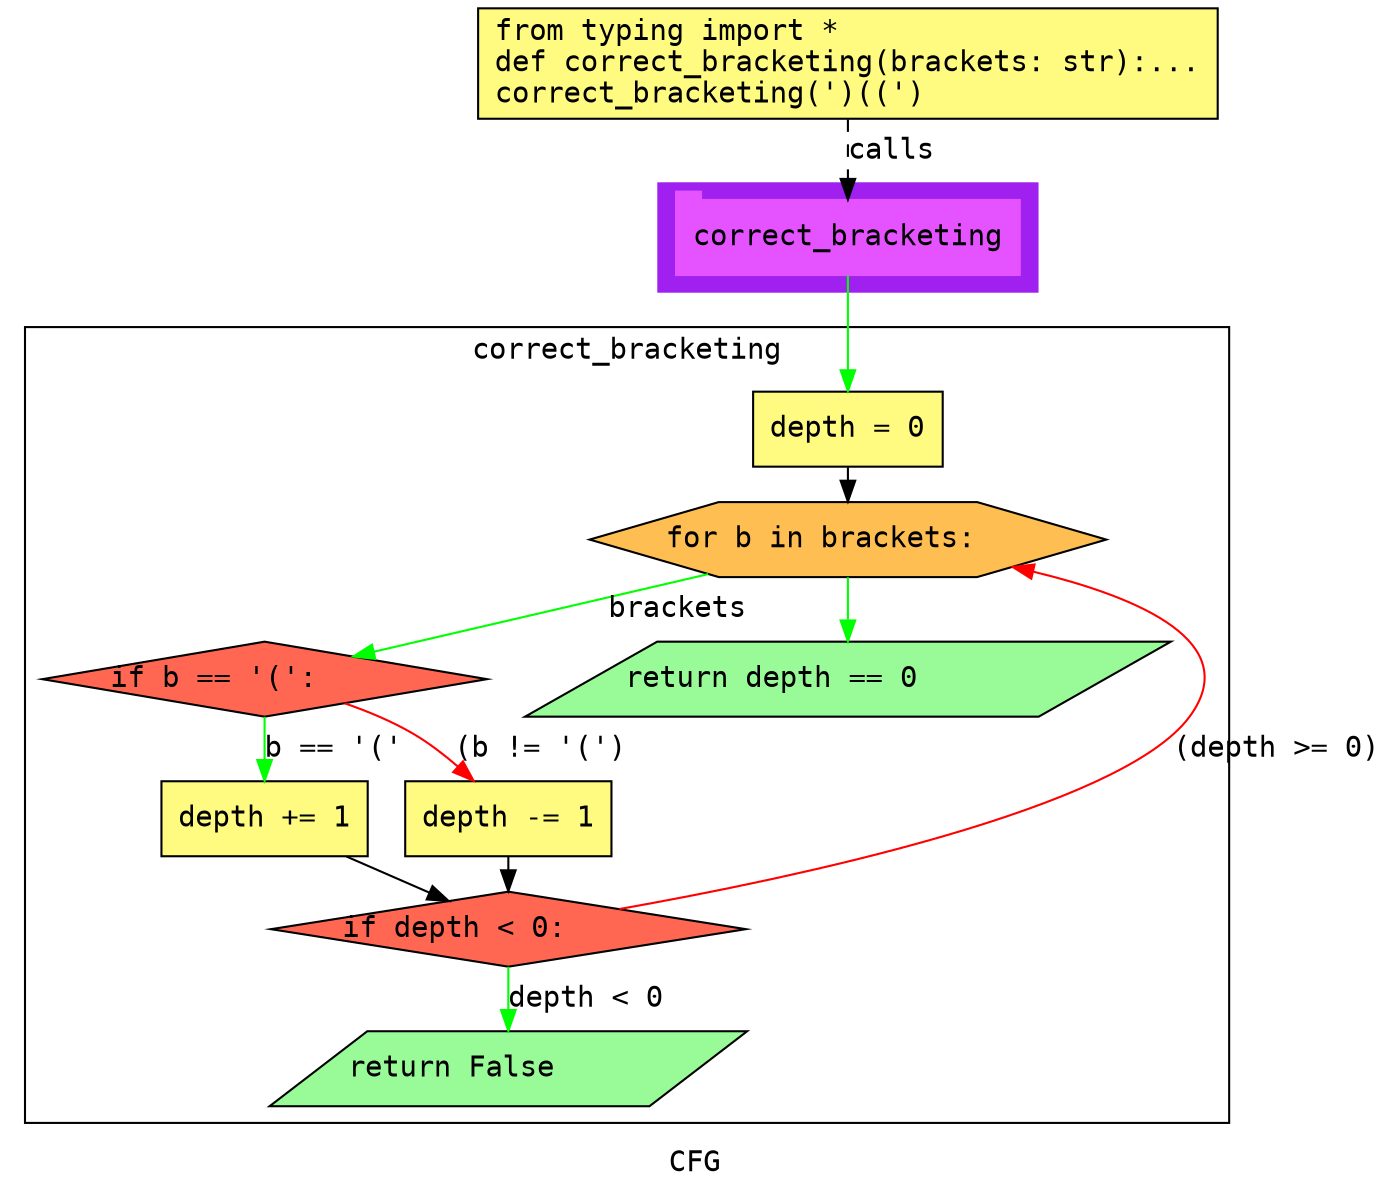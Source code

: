 digraph cluster322CFG {
	graph [bb="0,0,649,566",
		compound=True,
		fontname="DejaVu Sans Mono",
		label=CFG,
		lheight=0.21,
		lp="324.5,11.5",
		lwidth=0.35,
		pack=False,
		rankdir=TB,
		ranksep=0.02
	];
	node [fontname="DejaVu Sans Mono",
		label="\N"
	];
	edge [fontname="DejaVu Sans Mono"];
	subgraph cluster_1 {
		graph [bb="306,430,488,482",
			color=purple,
			compound=true,
			fontname="DejaVu Sans Mono",
			label="",
			rankdir=TB,
			ranksep=0.02,
			shape=tab,
			style=filled
		];
		node [fontname="DejaVu Sans Mono"];
		edge [fontname="DejaVu Sans Mono"];
		15	[color="#E552FF",
			height=0.5,
			label=correct_bracketing,
			linenum="[15]",
			pos="397,456",
			shape=tab,
			style=filled,
			width=2.2917];
	}
	subgraph cluster4correct_bracketing {
		graph [bb="8,31,575,413",
			compound=True,
			fontname="DejaVu Sans Mono",
			label=correct_bracketing,
			lheight=0.21,
			lp="291.5,401.5",
			lwidth=2.07,
			pack=False,
			rankdir=TB,
			ranksep=0.02
		];
		node [fontname="DejaVu Sans Mono"];
		edge [fontname="DejaVu Sans Mono"];
		3	[fillcolor="#FFFB81",
			height=0.5,
			label="depth = 0\l",
			linenum="[5]",
			pos="397,364",
			shape=rectangle,
			style="filled,solid",
			width=1.2639];
		4	[fillcolor="#FFBE52",
			height=0.5,
			label="for b in brackets:\l",
			linenum="[6]",
			pos="397,311",
			shape=hexagon,
			style="filled,solid",
			width=3.4397];
		3 -> 4	[color=black,
			pos="e,397,329.25 397,345.73 397,343.66 397,341.5 397,339.32"];
		5	[fillcolor="#FF6752",
			height=0.5,
			label="if b == '(':\l",
			linenum="[7]",
			pos="123,244",
			shape=diamond,
			style="filled,solid",
			width=2.9617];
		4 -> 5	[color=green,
			label=brackets,
			lp="317.5,277.5",
			pos="e,165.27,255.03 330.67,294.27 282.92,282.94 219.39,267.87 175.22,257.39"];
		6	[fillcolor="#98fb98",
			height=0.5,
			label="return depth == 0\l",
			linenum="[13]",
			pos="397,244",
			shape=parallelogram,
			style="filled,solid",
			width=4.1559];
		4 -> 6	[color=green,
			pos="e,397,262.19 397,292.92 397,286.7 397,279.5 397,272.6"];
		7	[fillcolor="#FFFB81",
			height=0.5,
			label="depth += 1\l",
			linenum="[8]",
			pos="123,177",
			shape=rectangle,
			style="filled,solid",
			width=1.375];
		5 -> 7	[color=green,
			label="b == '('",
			lp="156.5,210.5",
			pos="e,123,195.19 123,225.92 123,219.7 123,212.5 123,205.6"];
		9	[fillcolor="#FFFB81",
			height=0.5,
			label="depth -= 1\l",
			linenum="[10]",
			pos="240,177",
			shape=rectangle,
			style="filled,solid",
			width=1.375];
		5 -> 9	[color=red,
			label="(b != '(')",
			lp="255.5,210.5",
			pos="e,223.29,195.26 161.39,232.43 172.3,228.66 183.95,223.85 194,218 201.63,213.56 209.16,207.77 215.86,201.98"];
		8	[fillcolor="#FF6752",
			height=0.5,
			label="if depth < 0:\l",
			linenum="[11]",
			pos="240,124",
			shape=diamond,
			style="filled,solid",
			width=3.166];
		7 -> 8	[color=black,
			pos="e,211.36,137.48 162.28,158.88 175.09,153.3 189.27,147.11 201.98,141.57"];
		8 -> 4	[color=red,
			label="(depth >= 0)",
			lp="599,210.5",
			pos="e,490.51,302.14 334.8,127.04 408.3,134.24 505.82,157.28 556,226 565.44,238.92 565.54,249.16 556,262 542.37,280.35 521.94,291.94 \
500.22,299.19"];
		10	[fillcolor="#98fb98",
			height=0.5,
			label="return False\l",
			linenum="[12]",
			pos="240,57",
			shape=parallelogram,
			style="filled,solid",
			width=3.0706];
		8 -> 10	[color=green,
			label="depth < 0",
			lp="277.5,90.5",
			pos="e,240,75.19 240,105.92 240,99.702 240,92.5 240,85.6"];
		9 -> 8	[color=black,
			pos="e,240,142.25 240,158.73 240,156.66 240,154.5 240,152.32"];
	}
	1	[fillcolor="#FFFB81",
		height=0.73611,
		label="from typing import *\ldef correct_bracketing(brackets: str):...\lcorrect_bracketing(')((')\l",
		linenum="[1]",
		pos="397,539.5",
		shape=rectangle,
		style="filled,solid",
		width=4.9306];
	1 -> 15	[label=calls,
		lp="418,497.5",
		pos="e,397,474.13 397,512.71 397,503.66 397,493.47 397,484.3",
		style=dashed];
	15 -> 3	[color=green,
		pos="e,397,382.3 397,437.65 397,424.82 397,407.11 397,392.38"];
}
